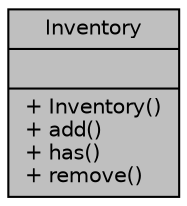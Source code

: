 digraph "Inventory"
{
 // LATEX_PDF_SIZE
  edge [fontname="Helvetica",fontsize="10",labelfontname="Helvetica",labelfontsize="10"];
  node [fontname="Helvetica",fontsize="10",shape=record];
  Node1 [label="{Inventory\n||+ Inventory()\l+ add()\l+ has()\l+ remove()\l}",height=0.2,width=0.4,color="black", fillcolor="grey75", style="filled", fontcolor="black",tooltip=" "];
}
